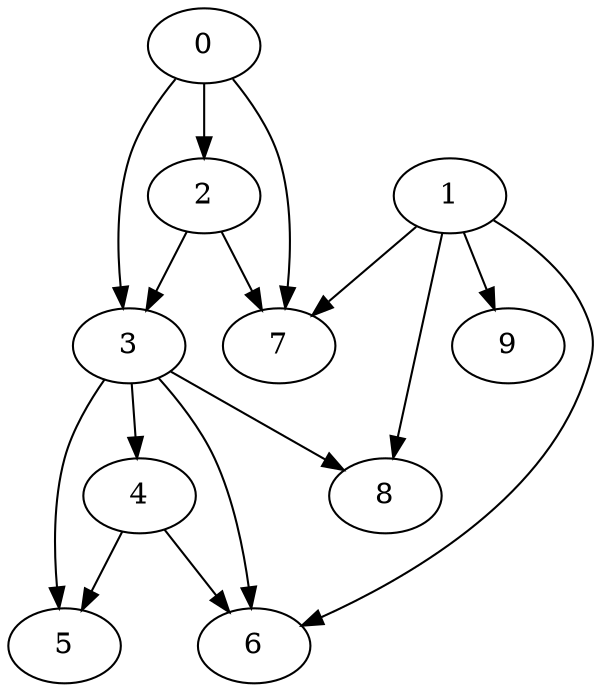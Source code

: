 digraph "Random_Nodes_10_Density_1.50_CCR_0.10_WeightType_Random_Homogeneous-2" {
0 [Weight=111];
2 [Weight=48];
3 [Weight=95];
1 [Weight=127];
4 [Weight=159];
7 [Weight=127];
8 [Weight=95];
9 [Weight=95];
5 [Weight=32];
6 [Weight=32];
0 -> 2 [Weight=9];
0 -> 3 [Weight=8];
4 -> 6 [Weight=5];
3 -> 6 [Weight=6];
1 -> 6 [Weight=3];
0 -> 7 [Weight=5];
1 -> 9 [Weight=2];
2 -> 3 [Weight=8];
3 -> 4 [Weight=3];
1 -> 8 [Weight=7];
3 -> 8 [Weight=9];
4 -> 5 [Weight=8];
2 -> 7 [Weight=4];
3 -> 5 [Weight=9];
1 -> 7 [Weight=6];
}
